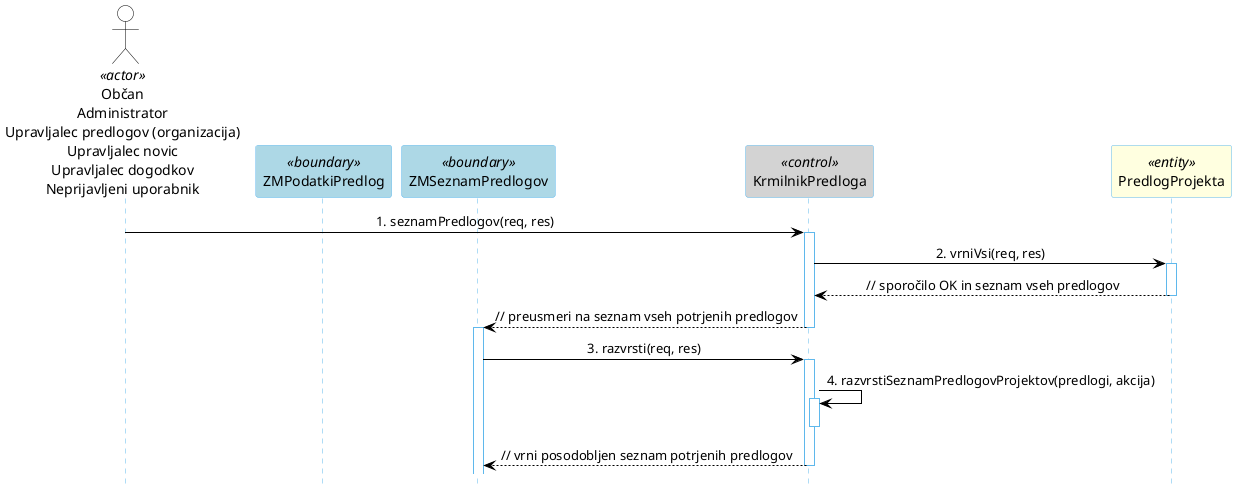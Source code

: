 @startuml
hide footbox

skinparam backgroundcolor transparent
skinparam defaultTextAlignment center
skinparam actorBorderColor black
skinparam actorBackgroundColor white
skinparam arrowColor black  
skinparam sequenceLifeLineBorderColor #5FB8EC
skinparam sequenceParticipantBorderColor #5FB8EC
skinparam sequenceParticipantBackgroundColor white


actor "Občan\nAdministrator\nUpravljalec predlogov (organizacija)\nUpravljalec novic\nUpravljalec dogodkov\nNeprijavljeni uporabnik" as Prijavljen <<actor>>
participant "ZMPodatkiPredlog" as PodatkiPredlog <<boundary>> #lightBlue
participant "ZMSeznamPredlogov" as SeznamPredlogov <<boundary>> #lightBlue
participant "KrmilnikPredloga" as PKrmilnik <<control>> #lightGray
participant “PredlogProjekta” as Predloga <<entity>> #lightYellow 

Prijavljen -> PKrmilnik: 1. seznamPredlogov(req, res)
activate PKrmilnik
PKrmilnik -> Predloga: 2. vrniVsi(req, res)
activate Predloga
PKrmilnik <-- Predloga: // sporočilo OK in seznam vseh predlogov
deactivate Predloga
SeznamPredlogov <-- PKrmilnik: // preusmeri na seznam vseh potrjenih predlogov
deactivate PKrmilnik
activate SeznamPredlogov
SeznamPredlogov -> PKrmilnik: 3. razvrsti(req, res)
activate PKrmilnik
PKrmilnik -> PKrmilnik: 4. razvrstiSeznamPredlogovProjektov(predlogi, akcija)
activate PKrmilnik
deactivate PKrmilnik
SeznamPredlogov <-- PKrmilnik: // vrni posodobljen seznam potrjenih predlogov
deactivate PKrmilnik
@enduml